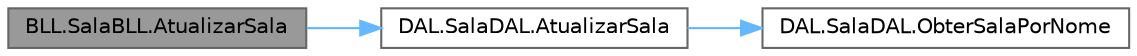 digraph "BLL.SalaBLL.AtualizarSala"
{
 // LATEX_PDF_SIZE
  bgcolor="transparent";
  edge [fontname=Helvetica,fontsize=10,labelfontname=Helvetica,labelfontsize=10];
  node [fontname=Helvetica,fontsize=10,shape=box,height=0.2,width=0.4];
  rankdir="LR";
  Node1 [id="Node000001",label="BLL.SalaBLL.AtualizarSala",height=0.2,width=0.4,color="gray40", fillcolor="grey60", style="filled", fontcolor="black",tooltip="Atualiza uma sala existente com novas informações."];
  Node1 -> Node2 [id="edge1_Node000001_Node000002",color="steelblue1",style="solid",tooltip=" "];
  Node2 [id="Node000002",label="DAL.SalaDAL.AtualizarSala",height=0.2,width=0.4,color="grey40", fillcolor="white", style="filled",URL="$class_d_a_l_1_1_sala_d_a_l.html#abd050b67560d6e32c81ec61c0bf6c4b3",tooltip="Atualiza uma sala existente com novas informações."];
  Node2 -> Node3 [id="edge2_Node000002_Node000003",color="steelblue1",style="solid",tooltip=" "];
  Node3 [id="Node000003",label="DAL.SalaDAL.ObterSalaPorNome",height=0.2,width=0.4,color="grey40", fillcolor="white", style="filled",URL="$class_d_a_l_1_1_sala_d_a_l.html#a0f03f0386b7f8391804546fce438a272",tooltip="Obtém uma sala pelo seu nome."];
}
